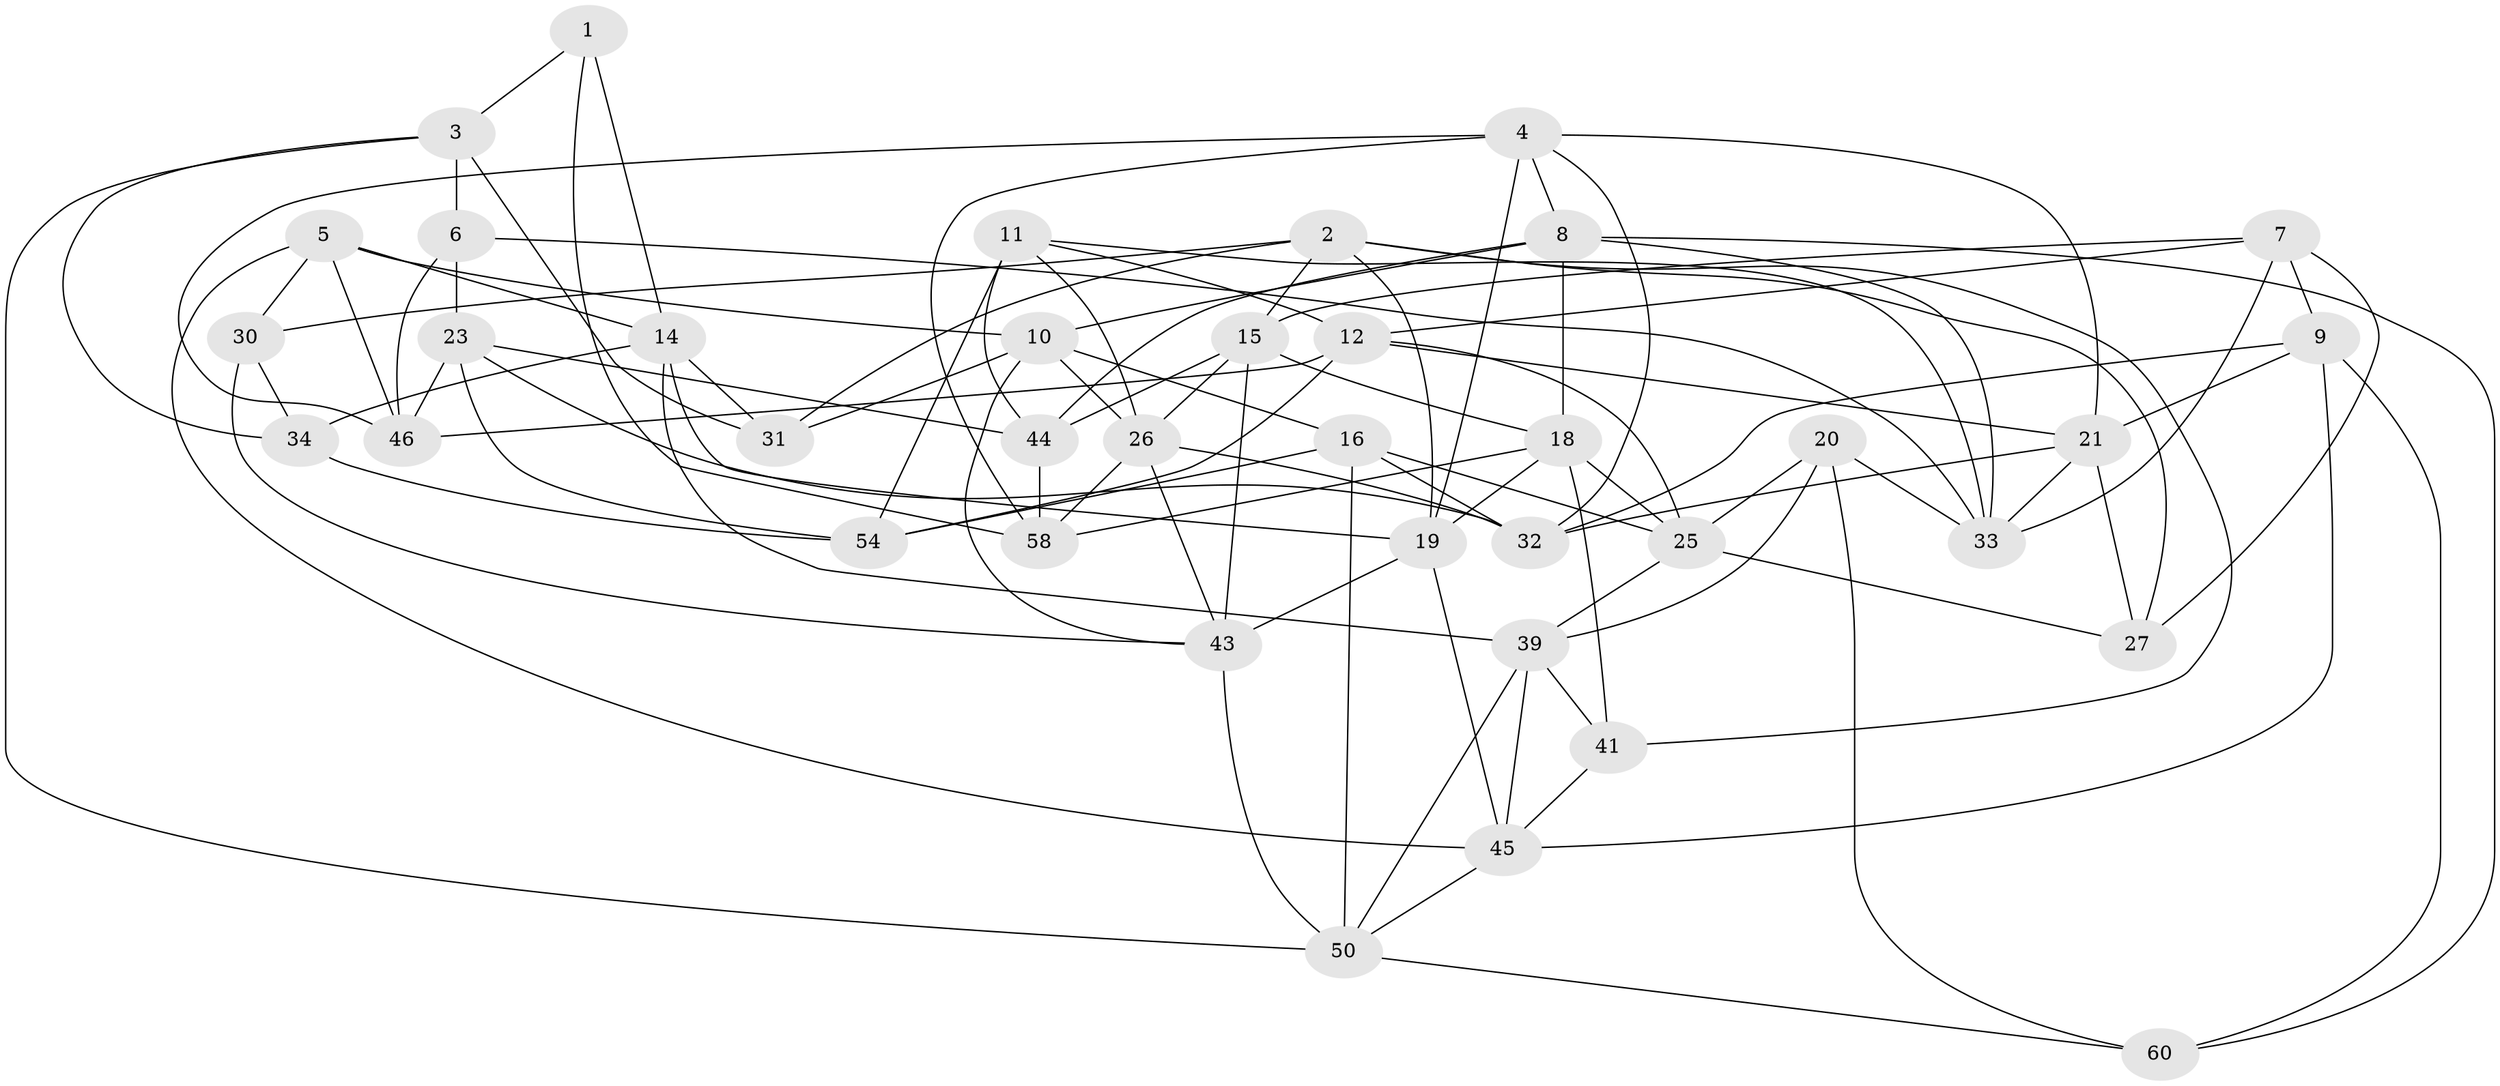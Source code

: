 // Generated by graph-tools (version 1.1) at 2025/24/03/03/25 07:24:30]
// undirected, 38 vertices, 99 edges
graph export_dot {
graph [start="1"]
  node [color=gray90,style=filled];
  1;
  2 [super="+24"];
  3 [super="+36"];
  4 [super="+17"];
  5 [super="+56"];
  6 [super="+13"];
  7 [super="+35"];
  8 [super="+47"];
  9 [super="+40"];
  10 [super="+22"];
  11 [super="+37"];
  12 [super="+64"];
  14 [super="+59"];
  15 [super="+38"];
  16 [super="+63"];
  18 [super="+52"];
  19 [super="+49"];
  20;
  21 [super="+28"];
  23 [super="+29"];
  25 [super="+42"];
  26 [super="+55"];
  27;
  30;
  31;
  32 [super="+67"];
  33 [super="+53"];
  34;
  39 [super="+65"];
  41;
  43 [super="+66"];
  44 [super="+51"];
  45 [super="+57"];
  46 [super="+48"];
  50 [super="+68"];
  54 [super="+61"];
  58 [super="+62"];
  60;
  1 -- 58 [weight=2];
  1 -- 3;
  1 -- 14;
  2 -- 27;
  2 -- 31;
  2 -- 15;
  2 -- 41;
  2 -- 19;
  2 -- 30;
  3 -- 34;
  3 -- 50;
  3 -- 6 [weight=2];
  3 -- 31;
  4 -- 19;
  4 -- 8;
  4 -- 58;
  4 -- 21;
  4 -- 32;
  4 -- 46;
  5 -- 45;
  5 -- 14;
  5 -- 46 [weight=2];
  5 -- 30;
  5 -- 10;
  6 -- 46;
  6 -- 33;
  6 -- 23 [weight=2];
  7 -- 15;
  7 -- 9 [weight=2];
  7 -- 27;
  7 -- 33;
  7 -- 12;
  8 -- 44;
  8 -- 60;
  8 -- 33;
  8 -- 18;
  8 -- 10;
  9 -- 32;
  9 -- 21;
  9 -- 60;
  9 -- 45;
  10 -- 31;
  10 -- 26;
  10 -- 16;
  10 -- 43;
  11 -- 44 [weight=2];
  11 -- 33;
  11 -- 54;
  11 -- 12;
  11 -- 26;
  12 -- 46;
  12 -- 25;
  12 -- 21;
  12 -- 54;
  14 -- 39;
  14 -- 34;
  14 -- 19;
  14 -- 31;
  15 -- 43;
  15 -- 44;
  15 -- 26;
  15 -- 18;
  16 -- 25;
  16 -- 54 [weight=2];
  16 -- 32;
  16 -- 50;
  18 -- 41;
  18 -- 58;
  18 -- 25;
  18 -- 19;
  19 -- 43;
  19 -- 45;
  20 -- 60;
  20 -- 33;
  20 -- 25;
  20 -- 39;
  21 -- 27;
  21 -- 32;
  21 -- 33;
  23 -- 54;
  23 -- 44;
  23 -- 46;
  23 -- 32;
  25 -- 27;
  25 -- 39;
  26 -- 32;
  26 -- 43;
  26 -- 58;
  30 -- 34;
  30 -- 43;
  34 -- 54;
  39 -- 41;
  39 -- 50;
  39 -- 45;
  41 -- 45;
  43 -- 50;
  44 -- 58;
  45 -- 50;
  50 -- 60;
}
